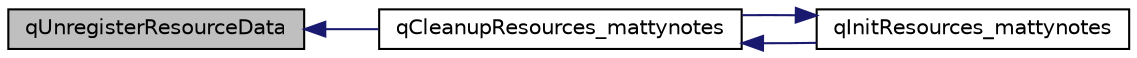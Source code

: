 digraph "qUnregisterResourceData"
{
  edge [fontname="Helvetica",fontsize="10",labelfontname="Helvetica",labelfontsize="10"];
  node [fontname="Helvetica",fontsize="10",shape=record];
  rankdir="LR";
  Node17 [label="qUnregisterResourceData",height=0.2,width=0.4,color="black", fillcolor="grey75", style="filled", fontcolor="black"];
  Node17 -> Node18 [dir="back",color="midnightblue",fontsize="10",style="solid"];
  Node18 [label="qCleanupResources_mattynotes",height=0.2,width=0.4,color="black", fillcolor="white", style="filled",URL="$qrc__mattynotes_8cpp.html#ac092811392318dce4bfb116d4eb00050"];
  Node18 -> Node19 [dir="back",color="midnightblue",fontsize="10",style="solid"];
  Node19 [label="qInitResources_mattynotes",height=0.2,width=0.4,color="black", fillcolor="white", style="filled",URL="$qrc__mattynotes_8cpp.html#a286c3e43d9316f614afd1c8aeda397ff"];
  Node19 -> Node18 [dir="back",color="midnightblue",fontsize="10",style="solid"];
}
